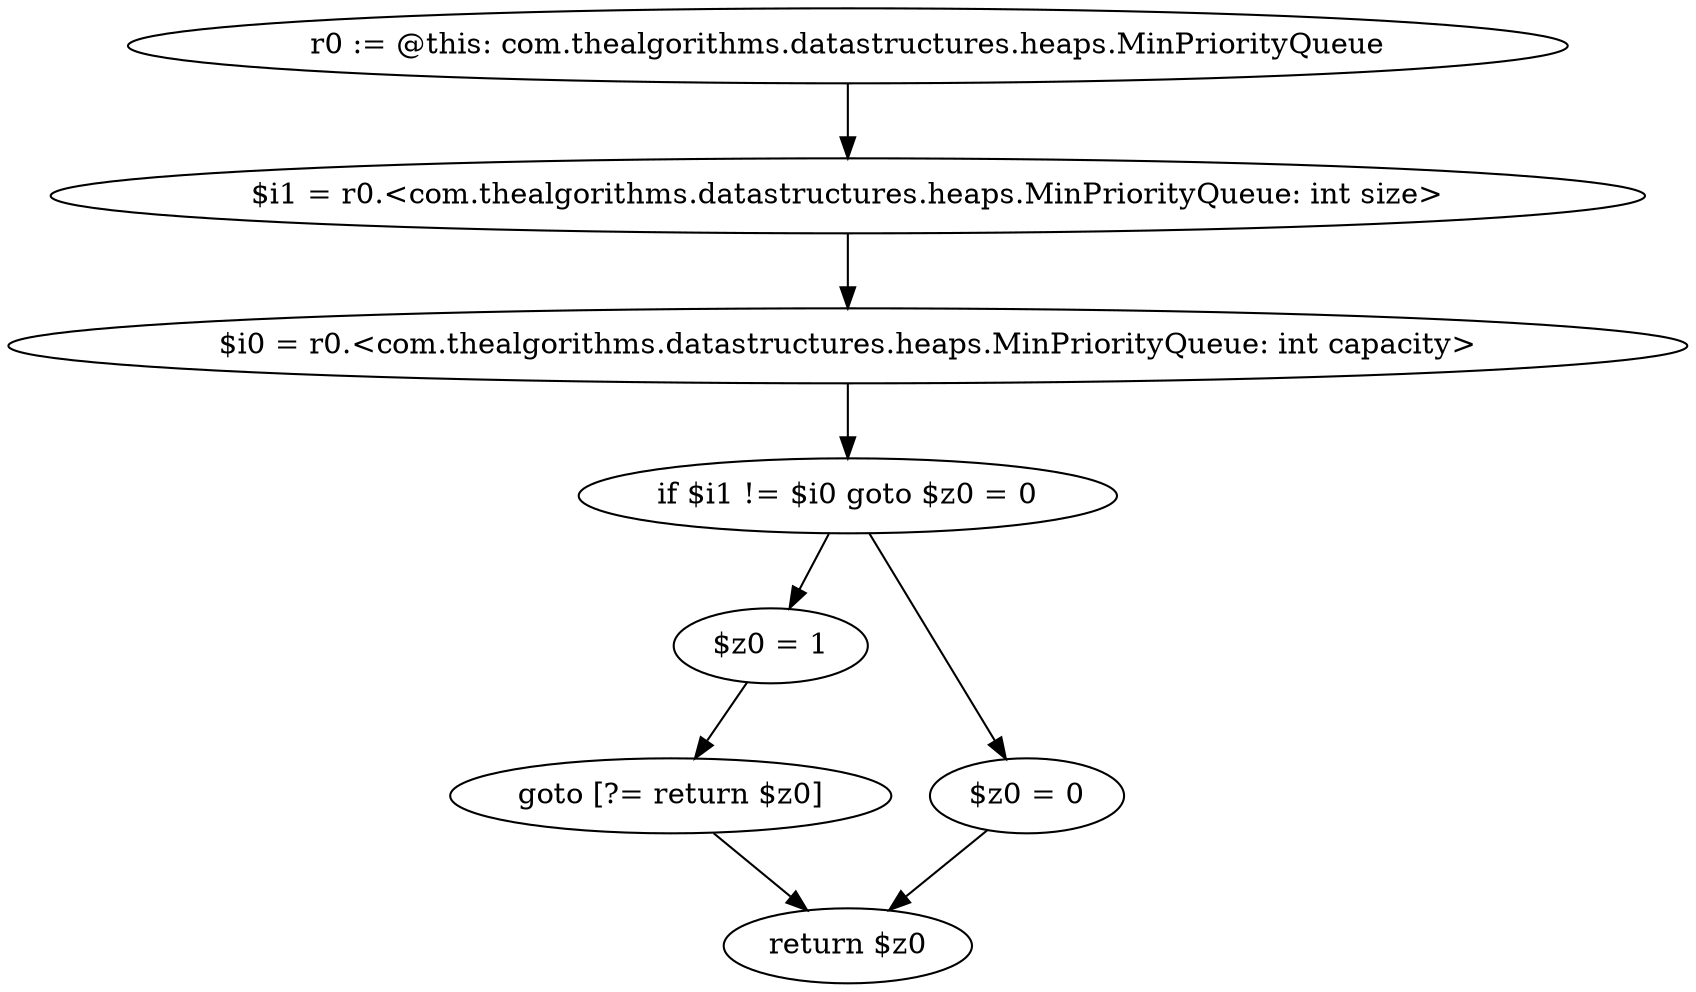 digraph "unitGraph" {
    "r0 := @this: com.thealgorithms.datastructures.heaps.MinPriorityQueue"
    "$i1 = r0.<com.thealgorithms.datastructures.heaps.MinPriorityQueue: int size>"
    "$i0 = r0.<com.thealgorithms.datastructures.heaps.MinPriorityQueue: int capacity>"
    "if $i1 != $i0 goto $z0 = 0"
    "$z0 = 1"
    "goto [?= return $z0]"
    "$z0 = 0"
    "return $z0"
    "r0 := @this: com.thealgorithms.datastructures.heaps.MinPriorityQueue"->"$i1 = r0.<com.thealgorithms.datastructures.heaps.MinPriorityQueue: int size>";
    "$i1 = r0.<com.thealgorithms.datastructures.heaps.MinPriorityQueue: int size>"->"$i0 = r0.<com.thealgorithms.datastructures.heaps.MinPriorityQueue: int capacity>";
    "$i0 = r0.<com.thealgorithms.datastructures.heaps.MinPriorityQueue: int capacity>"->"if $i1 != $i0 goto $z0 = 0";
    "if $i1 != $i0 goto $z0 = 0"->"$z0 = 1";
    "if $i1 != $i0 goto $z0 = 0"->"$z0 = 0";
    "$z0 = 1"->"goto [?= return $z0]";
    "goto [?= return $z0]"->"return $z0";
    "$z0 = 0"->"return $z0";
}
